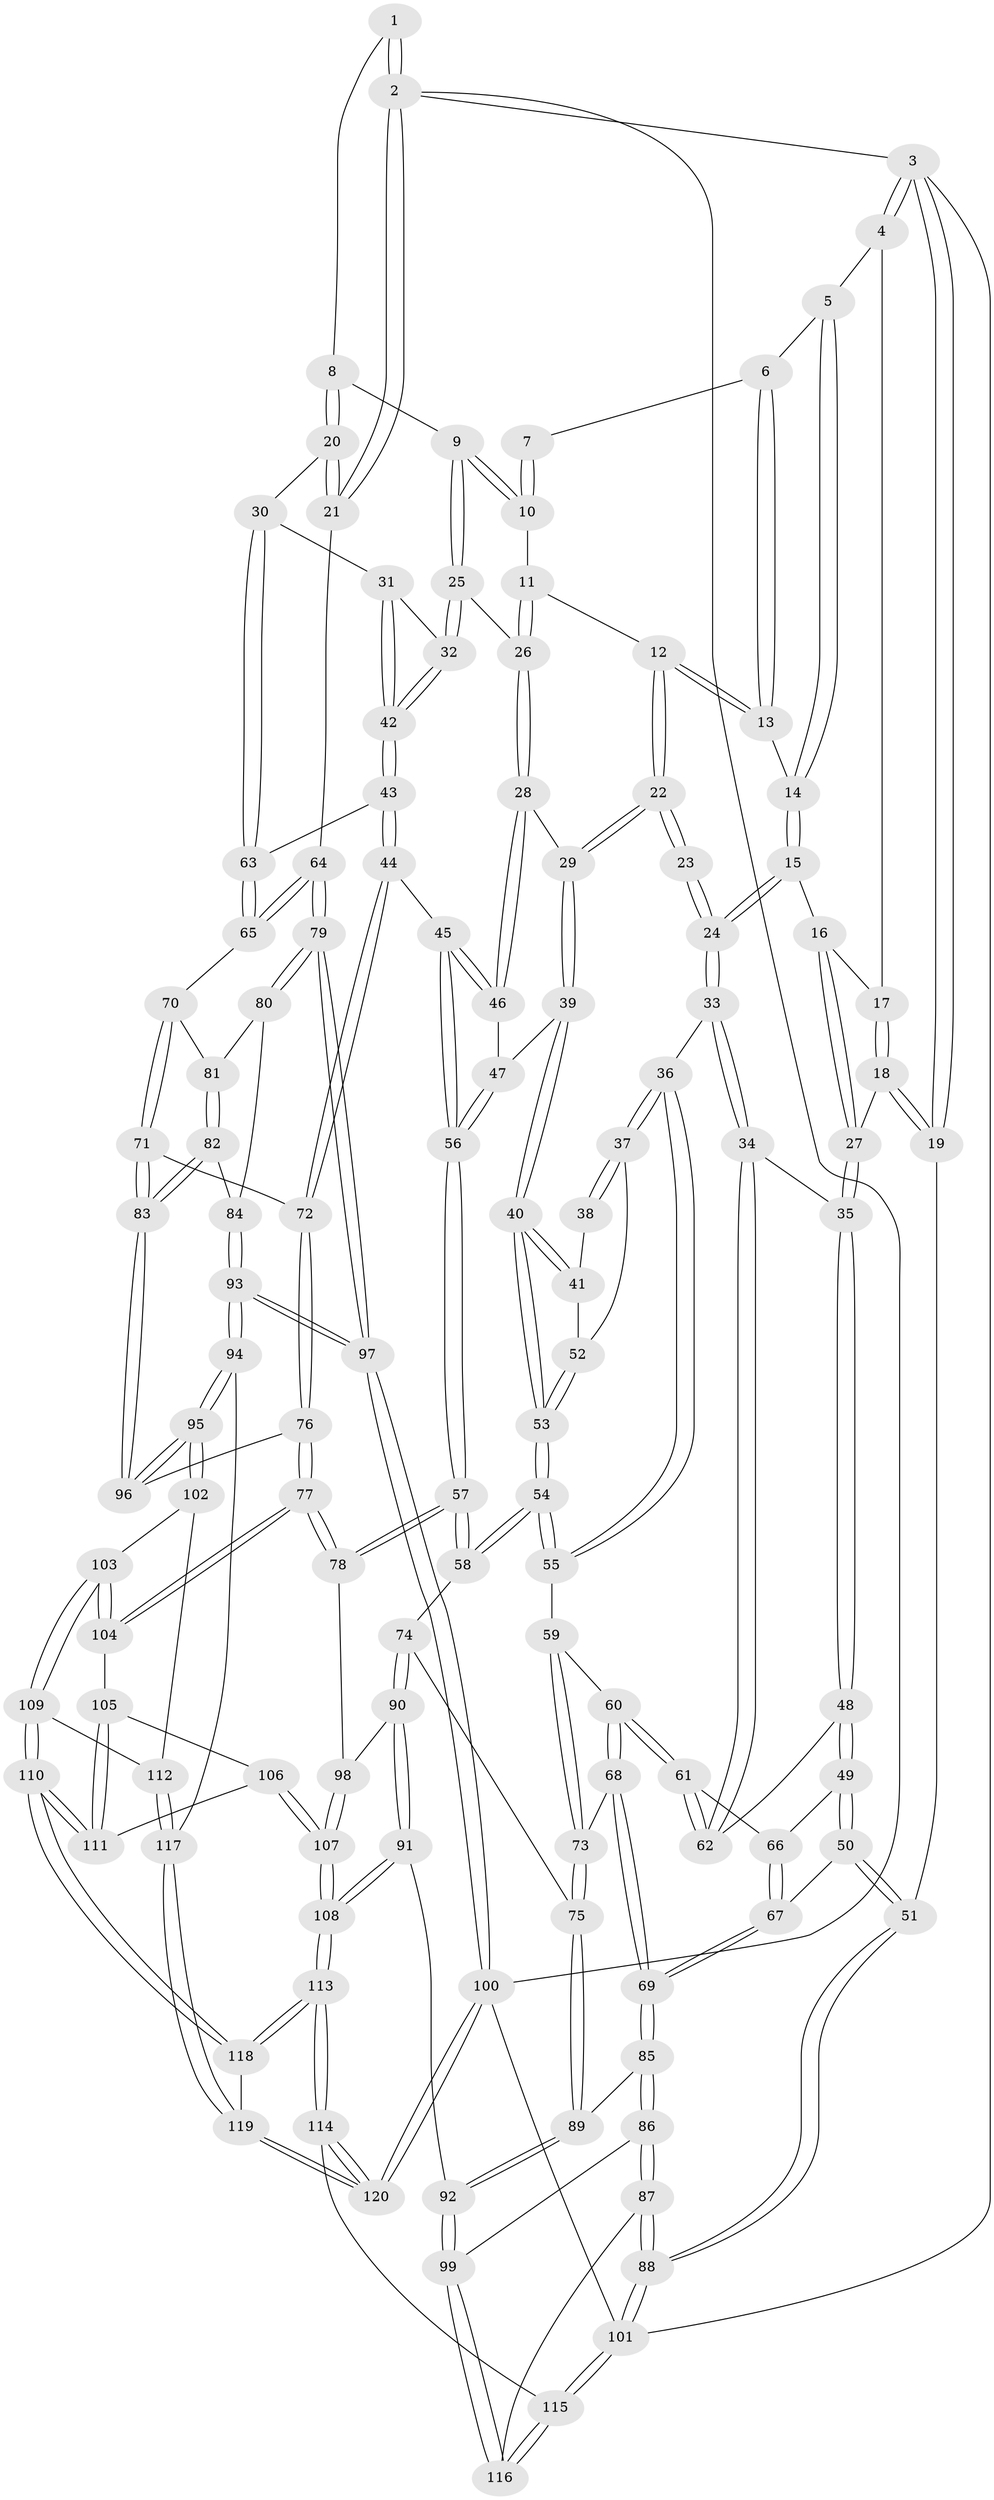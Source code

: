 // Generated by graph-tools (version 1.1) at 2025/51/03/09/25 03:51:09]
// undirected, 120 vertices, 297 edges
graph export_dot {
graph [start="1"]
  node [color=gray90,style=filled];
  1 [pos="+0.8440245675654393+0"];
  2 [pos="+1+0"];
  3 [pos="+0+0"];
  4 [pos="+0.22137403893852017+0"];
  5 [pos="+0.39340675718148577+0"];
  6 [pos="+0.4936163271968134+0"];
  7 [pos="+0.7229327700457236+0"];
  8 [pos="+0.8608846881254704+0.06778929239224013"];
  9 [pos="+0.7605969034210548+0.11020028618617202"];
  10 [pos="+0.70004957556094+0"];
  11 [pos="+0.595029931685091+0.08826098334694686"];
  12 [pos="+0.5539550578535345+0.08438963315275651"];
  13 [pos="+0.5459693408087468+0.0733537976936519"];
  14 [pos="+0.456753769865023+0.07642742112170256"];
  15 [pos="+0.2923455973798132+0.08535807195852697"];
  16 [pos="+0.26588152961906525+0.0018499272530169118"];
  17 [pos="+0.22838898020680867+0"];
  18 [pos="+0.014570754054865529+0.16991757262307242"];
  19 [pos="+0+0.16783157307824634"];
  20 [pos="+1+0.1804626482055184"];
  21 [pos="+1+0.19393343141269073"];
  22 [pos="+0.5204443966576964+0.17881322546019837"];
  23 [pos="+0.45283498378906023+0.18984412203062012"];
  24 [pos="+0.2926546406072497+0.11586308907896577"];
  25 [pos="+0.7297410510041404+0.15146818540319673"];
  26 [pos="+0.708651991199856+0.15427505812773232"];
  27 [pos="+0.03865365243373972+0.18012796459409325"];
  28 [pos="+0.6635901272483755+0.2118578728828214"];
  29 [pos="+0.5272881636926515+0.1916523967127891"];
  30 [pos="+0.9969177888491131+0.1980115122865345"];
  31 [pos="+0.950637946348697+0.2088929038040388"];
  32 [pos="+0.7614895600204394+0.19813382426288936"];
  33 [pos="+0.27325818244635575+0.16649214697092116"];
  34 [pos="+0.19098707768399506+0.22652177268738352"];
  35 [pos="+0.11035840969815462+0.22546496256231516"];
  36 [pos="+0.3284928830053782+0.2603836640290127"];
  37 [pos="+0.40712692765659303+0.27026637241887613"];
  38 [pos="+0.45024333083796586+0.1988764012737611"];
  39 [pos="+0.5415664825149481+0.2630682547143809"];
  40 [pos="+0.5074539278016524+0.3000117254785606"];
  41 [pos="+0.4605815574474436+0.2707206100790667"];
  42 [pos="+0.7817852430398939+0.3010097775716878"];
  43 [pos="+0.7652185041466354+0.3766768537083253"];
  44 [pos="+0.7601392005527803+0.379223937134063"];
  45 [pos="+0.7259894552521254+0.38140751702525655"];
  46 [pos="+0.6467109650000359+0.2673617164192511"];
  47 [pos="+0.5809349258913239+0.27889758224191746"];
  48 [pos="+0.07185739305710367+0.33227521406095867"];
  49 [pos="+0.05884868780700504+0.3538166388572121"];
  50 [pos="+0+0.43666138910344415"];
  51 [pos="+0+0.44340024578264686"];
  52 [pos="+0.41502643148350005+0.2779749789191163"];
  53 [pos="+0.4602132220371224+0.4285066930812636"];
  54 [pos="+0.4599259953849037+0.4305004670431481"];
  55 [pos="+0.33363692009867035+0.39799350060430033"];
  56 [pos="+0.6062217983514621+0.4509971066505333"];
  57 [pos="+0.5422055815619361+0.5115796194635843"];
  58 [pos="+0.5107140893870189+0.49285179581317606"];
  59 [pos="+0.3151380790010395+0.4051048094558949"];
  60 [pos="+0.2473572683944366+0.39259212690397016"];
  61 [pos="+0.2097700919225312+0.3739066636420928"];
  62 [pos="+0.20066935463591698+0.3382852643412431"];
  63 [pos="+0.833028757632484+0.3905638445386013"];
  64 [pos="+1+0.4054181986669912"];
  65 [pos="+0.8821398602405323+0.42248626693303976"];
  66 [pos="+0.19183220643994253+0.38445446649326553"];
  67 [pos="+0.09976598894352393+0.4894767459740832"];
  68 [pos="+0.18727710771192121+0.5324850378510128"];
  69 [pos="+0.14936290832755775+0.5501794842413762"];
  70 [pos="+0.877558014030314+0.5243419122431213"];
  71 [pos="+0.8598725949480978+0.5356666950129589"];
  72 [pos="+0.7828170111319029+0.5661679309384254"];
  73 [pos="+0.2806807508416251+0.5204438156326289"];
  74 [pos="+0.3575966521077622+0.563682998280704"];
  75 [pos="+0.3035711023960291+0.551376168827795"];
  76 [pos="+0.7657440495326886+0.5943229626806029"];
  77 [pos="+0.6558125030815571+0.6445696776740178"];
  78 [pos="+0.5708955095771976+0.6008344884094573"];
  79 [pos="+1+0.4475370774818557"];
  80 [pos="+0.9330556946248291+0.5412163307552169"];
  81 [pos="+0.9000253803415168+0.536721838712862"];
  82 [pos="+0.9034056193745851+0.6022315746897418"];
  83 [pos="+0.8836433685372221+0.6219051944806555"];
  84 [pos="+0.944786912286773+0.6020296852671903"];
  85 [pos="+0.14943443856530408+0.5682734838515252"];
  86 [pos="+0.1492181385932883+0.5690443548145551"];
  87 [pos="+0.054120045126671935+0.7404734260676559"];
  88 [pos="+0+0.7541279087398313"];
  89 [pos="+0.2740653681287364+0.6132747111845587"];
  90 [pos="+0.3490325228954822+0.7150297954465323"];
  91 [pos="+0.3389777150564578+0.7252916921715896"];
  92 [pos="+0.29885998897267657+0.7297392005660811"];
  93 [pos="+1+0.7895738936765051"];
  94 [pos="+0.9839179649568296+0.795351917955429"];
  95 [pos="+0.9217360790749872+0.7600931604825906"];
  96 [pos="+0.8649523334705082+0.6559981829442671"];
  97 [pos="+1+0.7978359682080725"];
  98 [pos="+0.5662813517376121+0.6060646561437427"];
  99 [pos="+0.29317754995111367+0.732729751227326"];
  100 [pos="+1+1"];
  101 [pos="+0+1"];
  102 [pos="+0.7532476486957153+0.7562028717117288"];
  103 [pos="+0.6984914595892135+0.7281966241974712"];
  104 [pos="+0.6871667865750761+0.717194461248543"];
  105 [pos="+0.6408442755998247+0.7801228085847944"];
  106 [pos="+0.6035679197757654+0.8238888652443315"];
  107 [pos="+0.4847064610467165+0.8758463957330633"];
  108 [pos="+0.4805336285647431+0.8812748361537782"];
  109 [pos="+0.6882192591492801+0.8934301155864115"];
  110 [pos="+0.683005415123916+0.903176474748903"];
  111 [pos="+0.6631147870381494+0.8803646164678097"];
  112 [pos="+0.7656729403040781+0.8486370597082011"];
  113 [pos="+0.46660842697706817+1"];
  114 [pos="+0.418184172426863+1"];
  115 [pos="+0.27373020967163614+1"];
  116 [pos="+0.19164914407575473+0.8138494056660586"];
  117 [pos="+0.8470639768500193+0.9199985618382187"];
  118 [pos="+0.6814508241050672+0.9143931258547251"];
  119 [pos="+0.8109244638024156+0.995764507697739"];
  120 [pos="+0.8317642833435931+1"];
  1 -- 2;
  1 -- 2;
  1 -- 8;
  2 -- 3;
  2 -- 21;
  2 -- 21;
  2 -- 100;
  3 -- 4;
  3 -- 4;
  3 -- 19;
  3 -- 19;
  3 -- 101;
  4 -- 5;
  4 -- 17;
  5 -- 6;
  5 -- 14;
  5 -- 14;
  6 -- 7;
  6 -- 13;
  6 -- 13;
  7 -- 10;
  7 -- 10;
  8 -- 9;
  8 -- 20;
  8 -- 20;
  9 -- 10;
  9 -- 10;
  9 -- 25;
  9 -- 25;
  10 -- 11;
  11 -- 12;
  11 -- 26;
  11 -- 26;
  12 -- 13;
  12 -- 13;
  12 -- 22;
  12 -- 22;
  13 -- 14;
  14 -- 15;
  14 -- 15;
  15 -- 16;
  15 -- 24;
  15 -- 24;
  16 -- 17;
  16 -- 27;
  16 -- 27;
  17 -- 18;
  17 -- 18;
  18 -- 19;
  18 -- 19;
  18 -- 27;
  19 -- 51;
  20 -- 21;
  20 -- 21;
  20 -- 30;
  21 -- 64;
  22 -- 23;
  22 -- 23;
  22 -- 29;
  22 -- 29;
  23 -- 24;
  23 -- 24;
  24 -- 33;
  24 -- 33;
  25 -- 26;
  25 -- 32;
  25 -- 32;
  26 -- 28;
  26 -- 28;
  27 -- 35;
  27 -- 35;
  28 -- 29;
  28 -- 46;
  28 -- 46;
  29 -- 39;
  29 -- 39;
  30 -- 31;
  30 -- 63;
  30 -- 63;
  31 -- 32;
  31 -- 42;
  31 -- 42;
  32 -- 42;
  32 -- 42;
  33 -- 34;
  33 -- 34;
  33 -- 36;
  34 -- 35;
  34 -- 62;
  34 -- 62;
  35 -- 48;
  35 -- 48;
  36 -- 37;
  36 -- 37;
  36 -- 55;
  36 -- 55;
  37 -- 38;
  37 -- 38;
  37 -- 52;
  38 -- 41;
  39 -- 40;
  39 -- 40;
  39 -- 47;
  40 -- 41;
  40 -- 41;
  40 -- 53;
  40 -- 53;
  41 -- 52;
  42 -- 43;
  42 -- 43;
  43 -- 44;
  43 -- 44;
  43 -- 63;
  44 -- 45;
  44 -- 72;
  44 -- 72;
  45 -- 46;
  45 -- 46;
  45 -- 56;
  45 -- 56;
  46 -- 47;
  47 -- 56;
  47 -- 56;
  48 -- 49;
  48 -- 49;
  48 -- 62;
  49 -- 50;
  49 -- 50;
  49 -- 66;
  50 -- 51;
  50 -- 51;
  50 -- 67;
  51 -- 88;
  51 -- 88;
  52 -- 53;
  52 -- 53;
  53 -- 54;
  53 -- 54;
  54 -- 55;
  54 -- 55;
  54 -- 58;
  54 -- 58;
  55 -- 59;
  56 -- 57;
  56 -- 57;
  57 -- 58;
  57 -- 58;
  57 -- 78;
  57 -- 78;
  58 -- 74;
  59 -- 60;
  59 -- 73;
  59 -- 73;
  60 -- 61;
  60 -- 61;
  60 -- 68;
  60 -- 68;
  61 -- 62;
  61 -- 62;
  61 -- 66;
  63 -- 65;
  63 -- 65;
  64 -- 65;
  64 -- 65;
  64 -- 79;
  64 -- 79;
  65 -- 70;
  66 -- 67;
  66 -- 67;
  67 -- 69;
  67 -- 69;
  68 -- 69;
  68 -- 69;
  68 -- 73;
  69 -- 85;
  69 -- 85;
  70 -- 71;
  70 -- 71;
  70 -- 81;
  71 -- 72;
  71 -- 83;
  71 -- 83;
  72 -- 76;
  72 -- 76;
  73 -- 75;
  73 -- 75;
  74 -- 75;
  74 -- 90;
  74 -- 90;
  75 -- 89;
  75 -- 89;
  76 -- 77;
  76 -- 77;
  76 -- 96;
  77 -- 78;
  77 -- 78;
  77 -- 104;
  77 -- 104;
  78 -- 98;
  79 -- 80;
  79 -- 80;
  79 -- 97;
  79 -- 97;
  80 -- 81;
  80 -- 84;
  81 -- 82;
  81 -- 82;
  82 -- 83;
  82 -- 83;
  82 -- 84;
  83 -- 96;
  83 -- 96;
  84 -- 93;
  84 -- 93;
  85 -- 86;
  85 -- 86;
  85 -- 89;
  86 -- 87;
  86 -- 87;
  86 -- 99;
  87 -- 88;
  87 -- 88;
  87 -- 116;
  88 -- 101;
  88 -- 101;
  89 -- 92;
  89 -- 92;
  90 -- 91;
  90 -- 91;
  90 -- 98;
  91 -- 92;
  91 -- 108;
  91 -- 108;
  92 -- 99;
  92 -- 99;
  93 -- 94;
  93 -- 94;
  93 -- 97;
  93 -- 97;
  94 -- 95;
  94 -- 95;
  94 -- 117;
  95 -- 96;
  95 -- 96;
  95 -- 102;
  95 -- 102;
  97 -- 100;
  97 -- 100;
  98 -- 107;
  98 -- 107;
  99 -- 116;
  99 -- 116;
  100 -- 120;
  100 -- 120;
  100 -- 101;
  101 -- 115;
  101 -- 115;
  102 -- 103;
  102 -- 112;
  103 -- 104;
  103 -- 104;
  103 -- 109;
  103 -- 109;
  104 -- 105;
  105 -- 106;
  105 -- 111;
  105 -- 111;
  106 -- 107;
  106 -- 107;
  106 -- 111;
  107 -- 108;
  107 -- 108;
  108 -- 113;
  108 -- 113;
  109 -- 110;
  109 -- 110;
  109 -- 112;
  110 -- 111;
  110 -- 111;
  110 -- 118;
  110 -- 118;
  112 -- 117;
  112 -- 117;
  113 -- 114;
  113 -- 114;
  113 -- 118;
  113 -- 118;
  114 -- 115;
  114 -- 120;
  114 -- 120;
  115 -- 116;
  115 -- 116;
  117 -- 119;
  117 -- 119;
  118 -- 119;
  119 -- 120;
  119 -- 120;
}
